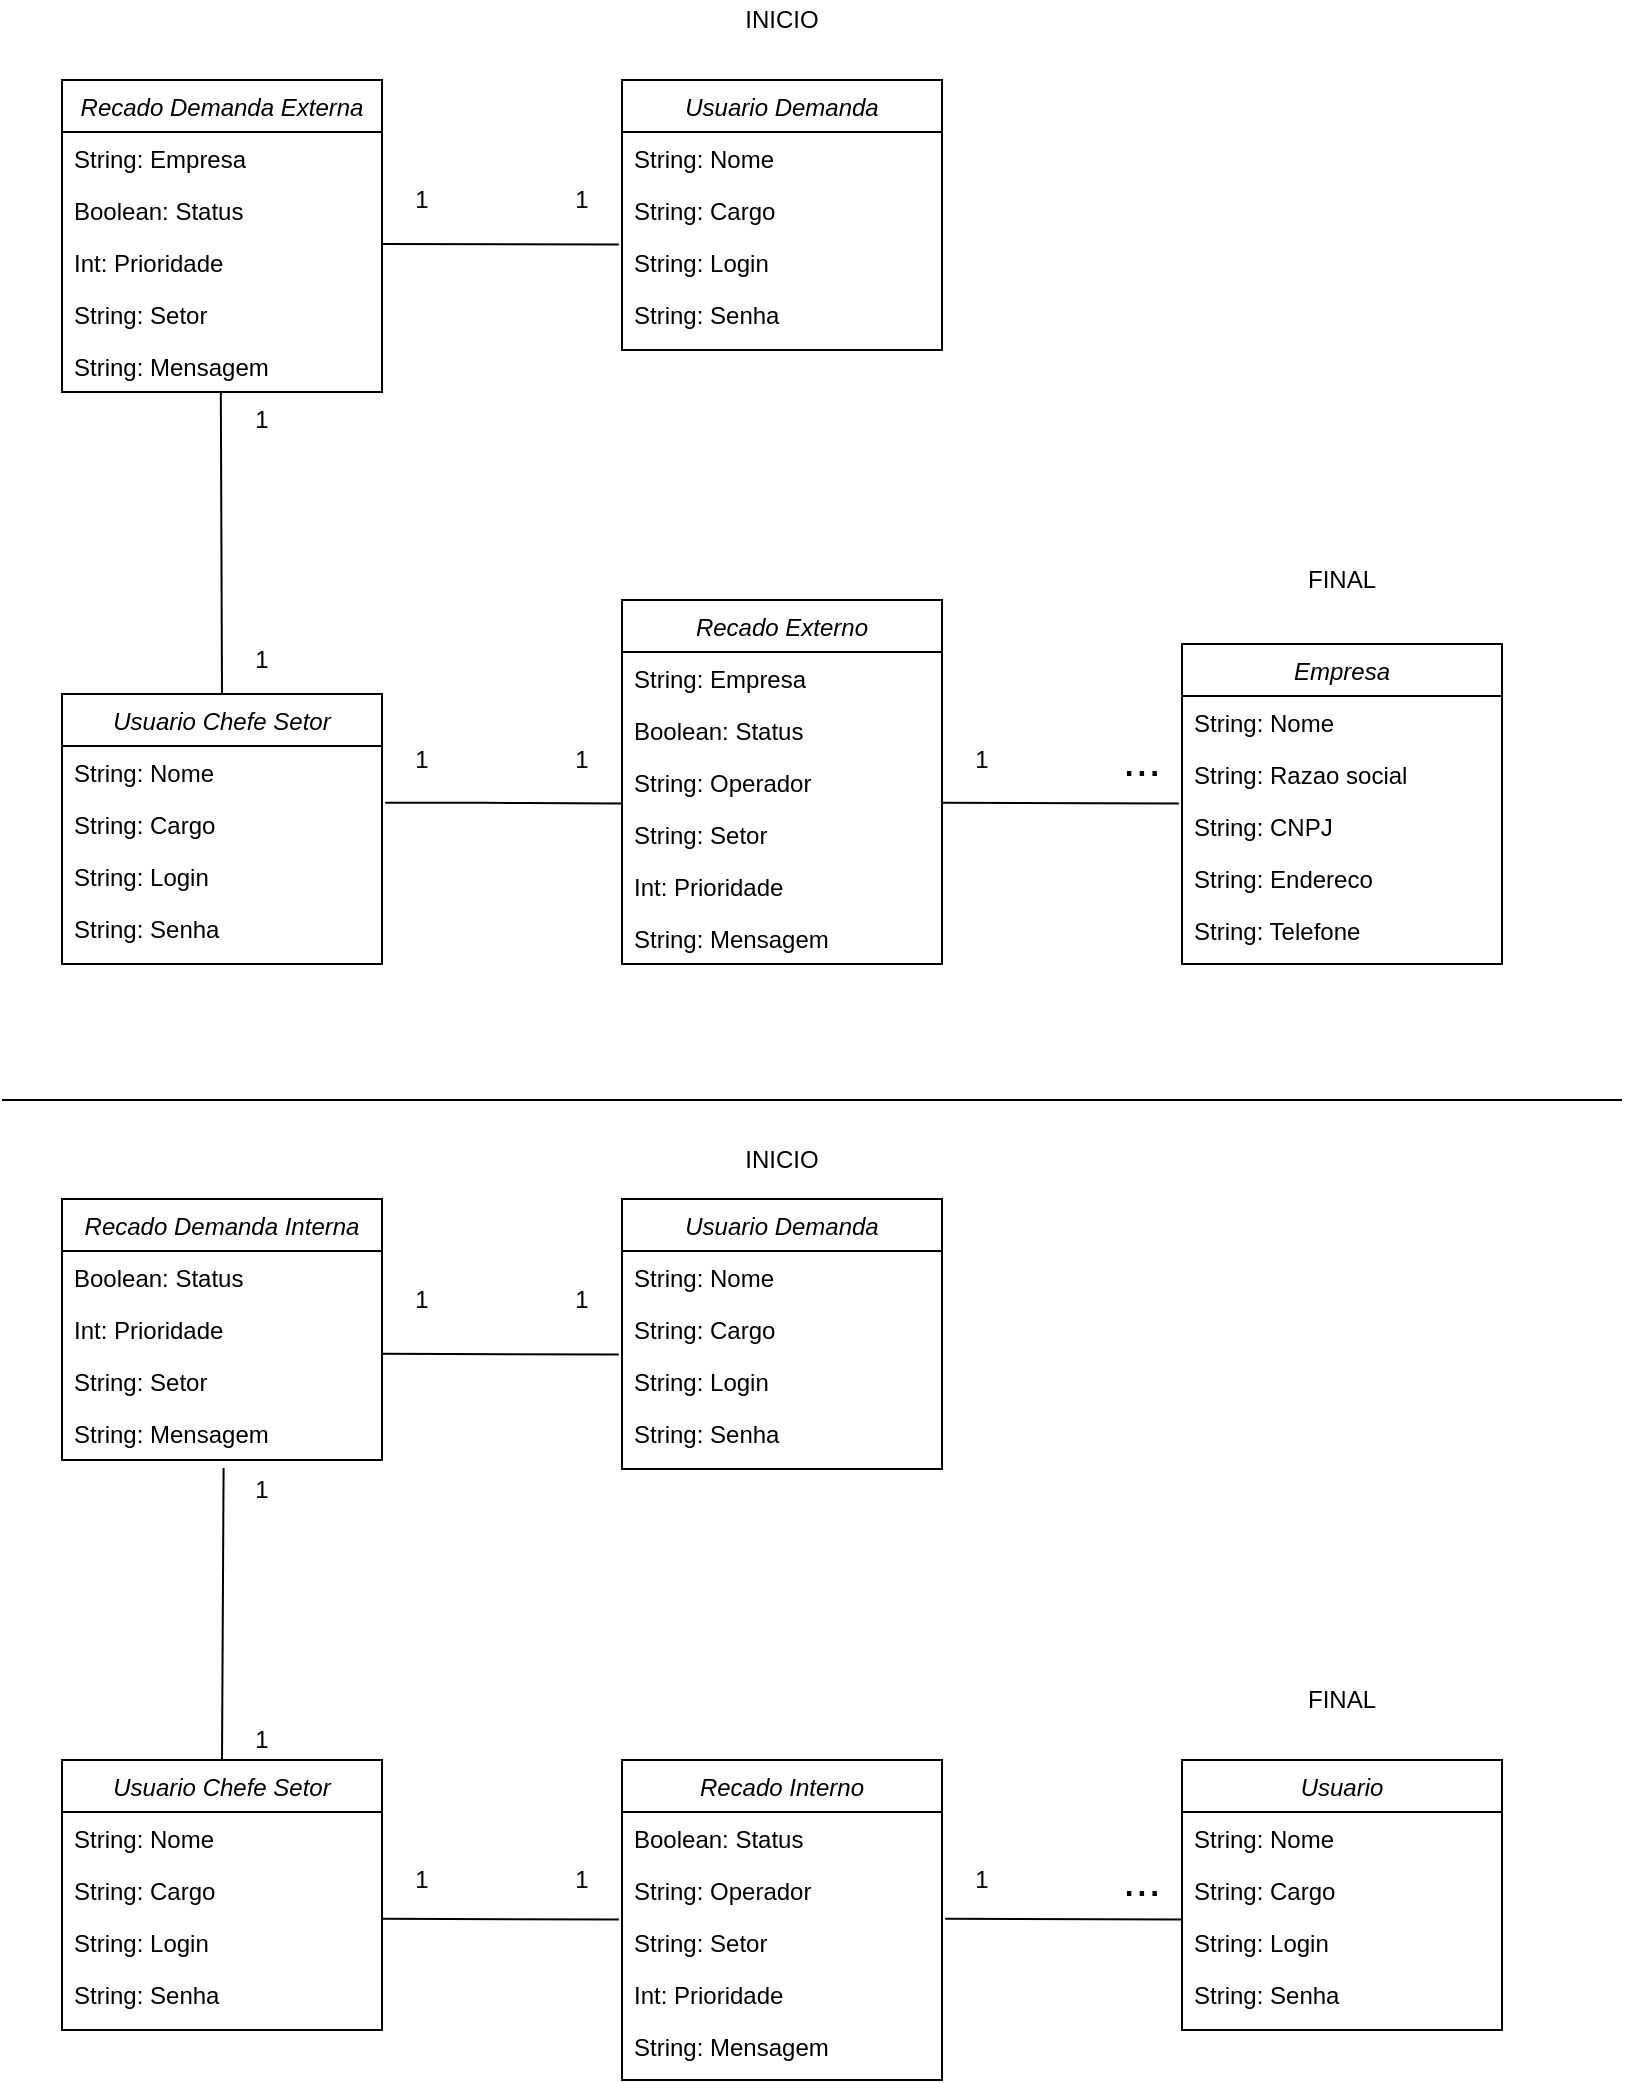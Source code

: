 <mxfile version="14.7.3" type="github">
  <diagram id="C5RBs43oDa-KdzZeNtuy" name="Page-1">
    <mxGraphModel dx="958" dy="813" grid="1" gridSize="10" guides="1" tooltips="1" connect="1" arrows="1" fold="1" page="1" pageScale="1" pageWidth="827" pageHeight="1169" math="0" shadow="0">
      <root>
        <mxCell id="WIyWlLk6GJQsqaUBKTNV-0" />
        <mxCell id="WIyWlLk6GJQsqaUBKTNV-1" parent="WIyWlLk6GJQsqaUBKTNV-0" />
        <mxCell id="IXz7zbhXyKt6bd04dzmx-12" value="Recado Externo" style="swimlane;fontStyle=2;align=center;verticalAlign=top;childLayout=stackLayout;horizontal=1;startSize=26;horizontalStack=0;resizeParent=1;resizeLast=0;collapsible=1;marginBottom=0;rounded=0;shadow=0;strokeWidth=1;" vertex="1" parent="WIyWlLk6GJQsqaUBKTNV-1">
          <mxGeometry x="320" y="340" width="160" height="182" as="geometry">
            <mxRectangle x="230" y="140" width="160" height="26" as="alternateBounds" />
          </mxGeometry>
        </mxCell>
        <mxCell id="IXz7zbhXyKt6bd04dzmx-13" value="String: Empresa&#xa;" style="text;align=left;verticalAlign=top;spacingLeft=4;spacingRight=4;overflow=hidden;rotatable=0;points=[[0,0.5],[1,0.5]];portConstraint=eastwest;" vertex="1" parent="IXz7zbhXyKt6bd04dzmx-12">
          <mxGeometry y="26" width="160" height="26" as="geometry" />
        </mxCell>
        <mxCell id="IXz7zbhXyKt6bd04dzmx-14" value="Boolean: Status" style="text;align=left;verticalAlign=top;spacingLeft=4;spacingRight=4;overflow=hidden;rotatable=0;points=[[0,0.5],[1,0.5]];portConstraint=eastwest;rounded=0;shadow=0;html=0;" vertex="1" parent="IXz7zbhXyKt6bd04dzmx-12">
          <mxGeometry y="52" width="160" height="26" as="geometry" />
        </mxCell>
        <mxCell id="IXz7zbhXyKt6bd04dzmx-15" value="String: Operador" style="text;align=left;verticalAlign=top;spacingLeft=4;spacingRight=4;overflow=hidden;rotatable=0;points=[[0,0.5],[1,0.5]];portConstraint=eastwest;rounded=0;shadow=0;html=0;" vertex="1" parent="IXz7zbhXyKt6bd04dzmx-12">
          <mxGeometry y="78" width="160" height="26" as="geometry" />
        </mxCell>
        <mxCell id="IXz7zbhXyKt6bd04dzmx-29" value="String: Setor" style="text;align=left;verticalAlign=top;spacingLeft=4;spacingRight=4;overflow=hidden;rotatable=0;points=[[0,0.5],[1,0.5]];portConstraint=eastwest;rounded=0;shadow=0;html=0;" vertex="1" parent="IXz7zbhXyKt6bd04dzmx-12">
          <mxGeometry y="104" width="160" height="26" as="geometry" />
        </mxCell>
        <mxCell id="IXz7zbhXyKt6bd04dzmx-30" value="Int: Prioridade" style="text;align=left;verticalAlign=top;spacingLeft=4;spacingRight=4;overflow=hidden;rotatable=0;points=[[0,0.5],[1,0.5]];portConstraint=eastwest;rounded=0;shadow=0;html=0;" vertex="1" parent="IXz7zbhXyKt6bd04dzmx-12">
          <mxGeometry y="130" width="160" height="26" as="geometry" />
        </mxCell>
        <mxCell id="IXz7zbhXyKt6bd04dzmx-31" value="String: Mensagem" style="text;align=left;verticalAlign=top;spacingLeft=4;spacingRight=4;overflow=hidden;rotatable=0;points=[[0,0.5],[1,0.5]];portConstraint=eastwest;rounded=0;shadow=0;html=0;" vertex="1" parent="IXz7zbhXyKt6bd04dzmx-12">
          <mxGeometry y="156" width="160" height="26" as="geometry" />
        </mxCell>
        <mxCell id="IXz7zbhXyKt6bd04dzmx-18" value="Empresa" style="swimlane;fontStyle=2;align=center;verticalAlign=top;childLayout=stackLayout;horizontal=1;startSize=26;horizontalStack=0;resizeParent=1;resizeLast=0;collapsible=1;marginBottom=0;rounded=0;shadow=0;strokeWidth=1;" vertex="1" parent="WIyWlLk6GJQsqaUBKTNV-1">
          <mxGeometry x="600" y="362" width="160" height="160" as="geometry">
            <mxRectangle x="230" y="140" width="160" height="26" as="alternateBounds" />
          </mxGeometry>
        </mxCell>
        <mxCell id="IXz7zbhXyKt6bd04dzmx-19" value="String: Nome&#xa;" style="text;align=left;verticalAlign=top;spacingLeft=4;spacingRight=4;overflow=hidden;rotatable=0;points=[[0,0.5],[1,0.5]];portConstraint=eastwest;" vertex="1" parent="IXz7zbhXyKt6bd04dzmx-18">
          <mxGeometry y="26" width="160" height="26" as="geometry" />
        </mxCell>
        <mxCell id="IXz7zbhXyKt6bd04dzmx-20" value="String: Razao social" style="text;align=left;verticalAlign=top;spacingLeft=4;spacingRight=4;overflow=hidden;rotatable=0;points=[[0,0.5],[1,0.5]];portConstraint=eastwest;rounded=0;shadow=0;html=0;" vertex="1" parent="IXz7zbhXyKt6bd04dzmx-18">
          <mxGeometry y="52" width="160" height="26" as="geometry" />
        </mxCell>
        <mxCell id="IXz7zbhXyKt6bd04dzmx-21" value="String: CNPJ&#xa;" style="text;align=left;verticalAlign=top;spacingLeft=4;spacingRight=4;overflow=hidden;rotatable=0;points=[[0,0.5],[1,0.5]];portConstraint=eastwest;rounded=0;shadow=0;html=0;" vertex="1" parent="IXz7zbhXyKt6bd04dzmx-18">
          <mxGeometry y="78" width="160" height="26" as="geometry" />
        </mxCell>
        <mxCell id="IXz7zbhXyKt6bd04dzmx-24" value="String: Endereco" style="text;align=left;verticalAlign=top;spacingLeft=4;spacingRight=4;overflow=hidden;rotatable=0;points=[[0,0.5],[1,0.5]];portConstraint=eastwest;rounded=0;shadow=0;html=0;" vertex="1" parent="IXz7zbhXyKt6bd04dzmx-18">
          <mxGeometry y="104" width="160" height="26" as="geometry" />
        </mxCell>
        <mxCell id="IXz7zbhXyKt6bd04dzmx-25" value="String: Telefone" style="text;align=left;verticalAlign=top;spacingLeft=4;spacingRight=4;overflow=hidden;rotatable=0;points=[[0,0.5],[1,0.5]];portConstraint=eastwest;rounded=0;shadow=0;html=0;" vertex="1" parent="IXz7zbhXyKt6bd04dzmx-18">
          <mxGeometry y="130" width="160" height="26" as="geometry" />
        </mxCell>
        <mxCell id="IXz7zbhXyKt6bd04dzmx-33" value="Usuario Chefe Setor" style="swimlane;fontStyle=2;align=center;verticalAlign=top;childLayout=stackLayout;horizontal=1;startSize=26;horizontalStack=0;resizeParent=1;resizeLast=0;collapsible=1;marginBottom=0;rounded=0;shadow=0;strokeWidth=1;" vertex="1" parent="WIyWlLk6GJQsqaUBKTNV-1">
          <mxGeometry x="40" y="387" width="160" height="135" as="geometry">
            <mxRectangle x="230" y="140" width="160" height="26" as="alternateBounds" />
          </mxGeometry>
        </mxCell>
        <mxCell id="IXz7zbhXyKt6bd04dzmx-34" value="String: Nome&#xa;" style="text;align=left;verticalAlign=top;spacingLeft=4;spacingRight=4;overflow=hidden;rotatable=0;points=[[0,0.5],[1,0.5]];portConstraint=eastwest;" vertex="1" parent="IXz7zbhXyKt6bd04dzmx-33">
          <mxGeometry y="26" width="160" height="26" as="geometry" />
        </mxCell>
        <mxCell id="IXz7zbhXyKt6bd04dzmx-35" value="String: Cargo" style="text;align=left;verticalAlign=top;spacingLeft=4;spacingRight=4;overflow=hidden;rotatable=0;points=[[0,0.5],[1,0.5]];portConstraint=eastwest;rounded=0;shadow=0;html=0;" vertex="1" parent="IXz7zbhXyKt6bd04dzmx-33">
          <mxGeometry y="52" width="160" height="26" as="geometry" />
        </mxCell>
        <mxCell id="IXz7zbhXyKt6bd04dzmx-36" value="String: Login" style="text;align=left;verticalAlign=top;spacingLeft=4;spacingRight=4;overflow=hidden;rotatable=0;points=[[0,0.5],[1,0.5]];portConstraint=eastwest;rounded=0;shadow=0;html=0;" vertex="1" parent="IXz7zbhXyKt6bd04dzmx-33">
          <mxGeometry y="78" width="160" height="26" as="geometry" />
        </mxCell>
        <mxCell id="IXz7zbhXyKt6bd04dzmx-37" value="String: Senha" style="text;align=left;verticalAlign=top;spacingLeft=4;spacingRight=4;overflow=hidden;rotatable=0;points=[[0,0.5],[1,0.5]];portConstraint=eastwest;rounded=0;shadow=0;html=0;" vertex="1" parent="IXz7zbhXyKt6bd04dzmx-33">
          <mxGeometry y="104" width="160" height="26" as="geometry" />
        </mxCell>
        <mxCell id="IXz7zbhXyKt6bd04dzmx-65" value="Recado Interno" style="swimlane;fontStyle=2;align=center;verticalAlign=top;childLayout=stackLayout;horizontal=1;startSize=26;horizontalStack=0;resizeParent=1;resizeLast=0;collapsible=1;marginBottom=0;rounded=0;shadow=0;strokeWidth=1;" vertex="1" parent="WIyWlLk6GJQsqaUBKTNV-1">
          <mxGeometry x="320" y="920" width="160" height="160" as="geometry">
            <mxRectangle x="230" y="140" width="160" height="26" as="alternateBounds" />
          </mxGeometry>
        </mxCell>
        <mxCell id="IXz7zbhXyKt6bd04dzmx-67" value="Boolean: Status" style="text;align=left;verticalAlign=top;spacingLeft=4;spacingRight=4;overflow=hidden;rotatable=0;points=[[0,0.5],[1,0.5]];portConstraint=eastwest;rounded=0;shadow=0;html=0;" vertex="1" parent="IXz7zbhXyKt6bd04dzmx-65">
          <mxGeometry y="26" width="160" height="26" as="geometry" />
        </mxCell>
        <mxCell id="IXz7zbhXyKt6bd04dzmx-68" value="String: Operador" style="text;align=left;verticalAlign=top;spacingLeft=4;spacingRight=4;overflow=hidden;rotatable=0;points=[[0,0.5],[1,0.5]];portConstraint=eastwest;rounded=0;shadow=0;html=0;" vertex="1" parent="IXz7zbhXyKt6bd04dzmx-65">
          <mxGeometry y="52" width="160" height="26" as="geometry" />
        </mxCell>
        <mxCell id="IXz7zbhXyKt6bd04dzmx-69" value="String: Setor" style="text;align=left;verticalAlign=top;spacingLeft=4;spacingRight=4;overflow=hidden;rotatable=0;points=[[0,0.5],[1,0.5]];portConstraint=eastwest;rounded=0;shadow=0;html=0;" vertex="1" parent="IXz7zbhXyKt6bd04dzmx-65">
          <mxGeometry y="78" width="160" height="26" as="geometry" />
        </mxCell>
        <mxCell id="IXz7zbhXyKt6bd04dzmx-70" value="Int: Prioridade" style="text;align=left;verticalAlign=top;spacingLeft=4;spacingRight=4;overflow=hidden;rotatable=0;points=[[0,0.5],[1,0.5]];portConstraint=eastwest;rounded=0;shadow=0;html=0;" vertex="1" parent="IXz7zbhXyKt6bd04dzmx-65">
          <mxGeometry y="104" width="160" height="26" as="geometry" />
        </mxCell>
        <mxCell id="IXz7zbhXyKt6bd04dzmx-71" value="String: Mensagem" style="text;align=left;verticalAlign=top;spacingLeft=4;spacingRight=4;overflow=hidden;rotatable=0;points=[[0,0.5],[1,0.5]];portConstraint=eastwest;rounded=0;shadow=0;html=0;" vertex="1" parent="IXz7zbhXyKt6bd04dzmx-65">
          <mxGeometry y="130" width="160" height="26" as="geometry" />
        </mxCell>
        <mxCell id="IXz7zbhXyKt6bd04dzmx-85" value="Recado Demanda Externa" style="swimlane;fontStyle=2;align=center;verticalAlign=top;childLayout=stackLayout;horizontal=1;startSize=26;horizontalStack=0;resizeParent=1;resizeLast=0;collapsible=1;marginBottom=0;rounded=0;shadow=0;strokeWidth=1;" vertex="1" parent="WIyWlLk6GJQsqaUBKTNV-1">
          <mxGeometry x="40" y="80" width="160" height="156" as="geometry">
            <mxRectangle x="230" y="140" width="160" height="26" as="alternateBounds" />
          </mxGeometry>
        </mxCell>
        <mxCell id="IXz7zbhXyKt6bd04dzmx-86" value="String: Empresa" style="text;align=left;verticalAlign=top;spacingLeft=4;spacingRight=4;overflow=hidden;rotatable=0;points=[[0,0.5],[1,0.5]];portConstraint=eastwest;rounded=0;shadow=0;html=0;" vertex="1" parent="IXz7zbhXyKt6bd04dzmx-85">
          <mxGeometry y="26" width="160" height="26" as="geometry" />
        </mxCell>
        <mxCell id="IXz7zbhXyKt6bd04dzmx-87" value="Boolean: Status" style="text;align=left;verticalAlign=top;spacingLeft=4;spacingRight=4;overflow=hidden;rotatable=0;points=[[0,0.5],[1,0.5]];portConstraint=eastwest;rounded=0;shadow=0;html=0;" vertex="1" parent="IXz7zbhXyKt6bd04dzmx-85">
          <mxGeometry y="52" width="160" height="26" as="geometry" />
        </mxCell>
        <mxCell id="IXz7zbhXyKt6bd04dzmx-88" value="Int: Prioridade" style="text;align=left;verticalAlign=top;spacingLeft=4;spacingRight=4;overflow=hidden;rotatable=0;points=[[0,0.5],[1,0.5]];portConstraint=eastwest;rounded=0;shadow=0;html=0;" vertex="1" parent="IXz7zbhXyKt6bd04dzmx-85">
          <mxGeometry y="78" width="160" height="26" as="geometry" />
        </mxCell>
        <mxCell id="IXz7zbhXyKt6bd04dzmx-89" value="String: Setor" style="text;align=left;verticalAlign=top;spacingLeft=4;spacingRight=4;overflow=hidden;rotatable=0;points=[[0,0.5],[1,0.5]];portConstraint=eastwest;rounded=0;shadow=0;html=0;" vertex="1" parent="IXz7zbhXyKt6bd04dzmx-85">
          <mxGeometry y="104" width="160" height="26" as="geometry" />
        </mxCell>
        <mxCell id="IXz7zbhXyKt6bd04dzmx-90" value="String: Mensagem" style="text;align=left;verticalAlign=top;spacingLeft=4;spacingRight=4;overflow=hidden;rotatable=0;points=[[0,0.5],[1,0.5]];portConstraint=eastwest;rounded=0;shadow=0;html=0;" vertex="1" parent="IXz7zbhXyKt6bd04dzmx-85">
          <mxGeometry y="130" width="160" height="26" as="geometry" />
        </mxCell>
        <mxCell id="IXz7zbhXyKt6bd04dzmx-91" value="Usuario Demanda" style="swimlane;fontStyle=2;align=center;verticalAlign=top;childLayout=stackLayout;horizontal=1;startSize=26;horizontalStack=0;resizeParent=1;resizeLast=0;collapsible=1;marginBottom=0;rounded=0;shadow=0;strokeWidth=1;" vertex="1" parent="WIyWlLk6GJQsqaUBKTNV-1">
          <mxGeometry x="320" y="80" width="160" height="135" as="geometry">
            <mxRectangle x="230" y="140" width="160" height="26" as="alternateBounds" />
          </mxGeometry>
        </mxCell>
        <mxCell id="IXz7zbhXyKt6bd04dzmx-92" value="String: Nome&#xa;" style="text;align=left;verticalAlign=top;spacingLeft=4;spacingRight=4;overflow=hidden;rotatable=0;points=[[0,0.5],[1,0.5]];portConstraint=eastwest;" vertex="1" parent="IXz7zbhXyKt6bd04dzmx-91">
          <mxGeometry y="26" width="160" height="26" as="geometry" />
        </mxCell>
        <mxCell id="IXz7zbhXyKt6bd04dzmx-93" value="String: Cargo" style="text;align=left;verticalAlign=top;spacingLeft=4;spacingRight=4;overflow=hidden;rotatable=0;points=[[0,0.5],[1,0.5]];portConstraint=eastwest;rounded=0;shadow=0;html=0;" vertex="1" parent="IXz7zbhXyKt6bd04dzmx-91">
          <mxGeometry y="52" width="160" height="26" as="geometry" />
        </mxCell>
        <mxCell id="IXz7zbhXyKt6bd04dzmx-94" value="String: Login" style="text;align=left;verticalAlign=top;spacingLeft=4;spacingRight=4;overflow=hidden;rotatable=0;points=[[0,0.5],[1,0.5]];portConstraint=eastwest;rounded=0;shadow=0;html=0;" vertex="1" parent="IXz7zbhXyKt6bd04dzmx-91">
          <mxGeometry y="78" width="160" height="26" as="geometry" />
        </mxCell>
        <mxCell id="IXz7zbhXyKt6bd04dzmx-95" value="String: Senha" style="text;align=left;verticalAlign=top;spacingLeft=4;spacingRight=4;overflow=hidden;rotatable=0;points=[[0,0.5],[1,0.5]];portConstraint=eastwest;rounded=0;shadow=0;html=0;" vertex="1" parent="IXz7zbhXyKt6bd04dzmx-91">
          <mxGeometry y="104" width="160" height="26" as="geometry" />
        </mxCell>
        <mxCell id="IXz7zbhXyKt6bd04dzmx-100" value="" style="endArrow=none;html=1;" edge="1" parent="WIyWlLk6GJQsqaUBKTNV-1">
          <mxGeometry width="50" height="50" relative="1" as="geometry">
            <mxPoint x="10" y="590" as="sourcePoint" />
            <mxPoint x="820" y="590" as="targetPoint" />
          </mxGeometry>
        </mxCell>
        <mxCell id="IXz7zbhXyKt6bd04dzmx-101" value="Recado Demanda Interna" style="swimlane;fontStyle=2;align=center;verticalAlign=top;childLayout=stackLayout;horizontal=1;startSize=26;horizontalStack=0;resizeParent=1;resizeLast=0;collapsible=1;marginBottom=0;rounded=0;shadow=0;strokeWidth=1;" vertex="1" parent="WIyWlLk6GJQsqaUBKTNV-1">
          <mxGeometry x="40" y="639.5" width="160" height="130.5" as="geometry">
            <mxRectangle x="230" y="140" width="160" height="26" as="alternateBounds" />
          </mxGeometry>
        </mxCell>
        <mxCell id="IXz7zbhXyKt6bd04dzmx-103" value="Boolean: Status" style="text;align=left;verticalAlign=top;spacingLeft=4;spacingRight=4;overflow=hidden;rotatable=0;points=[[0,0.5],[1,0.5]];portConstraint=eastwest;rounded=0;shadow=0;html=0;" vertex="1" parent="IXz7zbhXyKt6bd04dzmx-101">
          <mxGeometry y="26" width="160" height="26" as="geometry" />
        </mxCell>
        <mxCell id="IXz7zbhXyKt6bd04dzmx-104" value="Int: Prioridade" style="text;align=left;verticalAlign=top;spacingLeft=4;spacingRight=4;overflow=hidden;rotatable=0;points=[[0,0.5],[1,0.5]];portConstraint=eastwest;rounded=0;shadow=0;html=0;" vertex="1" parent="IXz7zbhXyKt6bd04dzmx-101">
          <mxGeometry y="52" width="160" height="26" as="geometry" />
        </mxCell>
        <mxCell id="IXz7zbhXyKt6bd04dzmx-105" value="String: Setor" style="text;align=left;verticalAlign=top;spacingLeft=4;spacingRight=4;overflow=hidden;rotatable=0;points=[[0,0.5],[1,0.5]];portConstraint=eastwest;rounded=0;shadow=0;html=0;" vertex="1" parent="IXz7zbhXyKt6bd04dzmx-101">
          <mxGeometry y="78" width="160" height="26" as="geometry" />
        </mxCell>
        <mxCell id="IXz7zbhXyKt6bd04dzmx-106" value="String: Mensagem" style="text;align=left;verticalAlign=top;spacingLeft=4;spacingRight=4;overflow=hidden;rotatable=0;points=[[0,0.5],[1,0.5]];portConstraint=eastwest;rounded=0;shadow=0;html=0;" vertex="1" parent="IXz7zbhXyKt6bd04dzmx-101">
          <mxGeometry y="104" width="160" height="26" as="geometry" />
        </mxCell>
        <mxCell id="IXz7zbhXyKt6bd04dzmx-107" value="Usuario Demanda" style="swimlane;fontStyle=2;align=center;verticalAlign=top;childLayout=stackLayout;horizontal=1;startSize=26;horizontalStack=0;resizeParent=1;resizeLast=0;collapsible=1;marginBottom=0;rounded=0;shadow=0;strokeWidth=1;" vertex="1" parent="WIyWlLk6GJQsqaUBKTNV-1">
          <mxGeometry x="320" y="639.5" width="160" height="135" as="geometry">
            <mxRectangle x="230" y="140" width="160" height="26" as="alternateBounds" />
          </mxGeometry>
        </mxCell>
        <mxCell id="IXz7zbhXyKt6bd04dzmx-108" value="String: Nome&#xa;" style="text;align=left;verticalAlign=top;spacingLeft=4;spacingRight=4;overflow=hidden;rotatable=0;points=[[0,0.5],[1,0.5]];portConstraint=eastwest;" vertex="1" parent="IXz7zbhXyKt6bd04dzmx-107">
          <mxGeometry y="26" width="160" height="26" as="geometry" />
        </mxCell>
        <mxCell id="IXz7zbhXyKt6bd04dzmx-109" value="String: Cargo" style="text;align=left;verticalAlign=top;spacingLeft=4;spacingRight=4;overflow=hidden;rotatable=0;points=[[0,0.5],[1,0.5]];portConstraint=eastwest;rounded=0;shadow=0;html=0;" vertex="1" parent="IXz7zbhXyKt6bd04dzmx-107">
          <mxGeometry y="52" width="160" height="26" as="geometry" />
        </mxCell>
        <mxCell id="IXz7zbhXyKt6bd04dzmx-110" value="String: Login" style="text;align=left;verticalAlign=top;spacingLeft=4;spacingRight=4;overflow=hidden;rotatable=0;points=[[0,0.5],[1,0.5]];portConstraint=eastwest;rounded=0;shadow=0;html=0;" vertex="1" parent="IXz7zbhXyKt6bd04dzmx-107">
          <mxGeometry y="78" width="160" height="26" as="geometry" />
        </mxCell>
        <mxCell id="IXz7zbhXyKt6bd04dzmx-111" value="String: Senha" style="text;align=left;verticalAlign=top;spacingLeft=4;spacingRight=4;overflow=hidden;rotatable=0;points=[[0,0.5],[1,0.5]];portConstraint=eastwest;rounded=0;shadow=0;html=0;" vertex="1" parent="IXz7zbhXyKt6bd04dzmx-107">
          <mxGeometry y="104" width="160" height="26" as="geometry" />
        </mxCell>
        <mxCell id="IXz7zbhXyKt6bd04dzmx-112" value="Usuario Chefe Setor" style="swimlane;fontStyle=2;align=center;verticalAlign=top;childLayout=stackLayout;horizontal=1;startSize=26;horizontalStack=0;resizeParent=1;resizeLast=0;collapsible=1;marginBottom=0;rounded=0;shadow=0;strokeWidth=1;" vertex="1" parent="WIyWlLk6GJQsqaUBKTNV-1">
          <mxGeometry x="40" y="920" width="160" height="135" as="geometry">
            <mxRectangle x="230" y="140" width="160" height="26" as="alternateBounds" />
          </mxGeometry>
        </mxCell>
        <mxCell id="IXz7zbhXyKt6bd04dzmx-113" value="String: Nome&#xa;" style="text;align=left;verticalAlign=top;spacingLeft=4;spacingRight=4;overflow=hidden;rotatable=0;points=[[0,0.5],[1,0.5]];portConstraint=eastwest;" vertex="1" parent="IXz7zbhXyKt6bd04dzmx-112">
          <mxGeometry y="26" width="160" height="26" as="geometry" />
        </mxCell>
        <mxCell id="IXz7zbhXyKt6bd04dzmx-114" value="String: Cargo" style="text;align=left;verticalAlign=top;spacingLeft=4;spacingRight=4;overflow=hidden;rotatable=0;points=[[0,0.5],[1,0.5]];portConstraint=eastwest;rounded=0;shadow=0;html=0;" vertex="1" parent="IXz7zbhXyKt6bd04dzmx-112">
          <mxGeometry y="52" width="160" height="26" as="geometry" />
        </mxCell>
        <mxCell id="IXz7zbhXyKt6bd04dzmx-115" value="String: Login" style="text;align=left;verticalAlign=top;spacingLeft=4;spacingRight=4;overflow=hidden;rotatable=0;points=[[0,0.5],[1,0.5]];portConstraint=eastwest;rounded=0;shadow=0;html=0;" vertex="1" parent="IXz7zbhXyKt6bd04dzmx-112">
          <mxGeometry y="78" width="160" height="26" as="geometry" />
        </mxCell>
        <mxCell id="IXz7zbhXyKt6bd04dzmx-116" value="String: Senha" style="text;align=left;verticalAlign=top;spacingLeft=4;spacingRight=4;overflow=hidden;rotatable=0;points=[[0,0.5],[1,0.5]];portConstraint=eastwest;rounded=0;shadow=0;html=0;" vertex="1" parent="IXz7zbhXyKt6bd04dzmx-112">
          <mxGeometry y="104" width="160" height="26" as="geometry" />
        </mxCell>
        <mxCell id="IXz7zbhXyKt6bd04dzmx-117" value="Usuario" style="swimlane;fontStyle=2;align=center;verticalAlign=top;childLayout=stackLayout;horizontal=1;startSize=26;horizontalStack=0;resizeParent=1;resizeLast=0;collapsible=1;marginBottom=0;rounded=0;shadow=0;strokeWidth=1;" vertex="1" parent="WIyWlLk6GJQsqaUBKTNV-1">
          <mxGeometry x="600" y="920" width="160" height="135" as="geometry">
            <mxRectangle x="230" y="140" width="160" height="26" as="alternateBounds" />
          </mxGeometry>
        </mxCell>
        <mxCell id="IXz7zbhXyKt6bd04dzmx-118" value="String: Nome&#xa;" style="text;align=left;verticalAlign=top;spacingLeft=4;spacingRight=4;overflow=hidden;rotatable=0;points=[[0,0.5],[1,0.5]];portConstraint=eastwest;" vertex="1" parent="IXz7zbhXyKt6bd04dzmx-117">
          <mxGeometry y="26" width="160" height="26" as="geometry" />
        </mxCell>
        <mxCell id="IXz7zbhXyKt6bd04dzmx-119" value="String: Cargo" style="text;align=left;verticalAlign=top;spacingLeft=4;spacingRight=4;overflow=hidden;rotatable=0;points=[[0,0.5],[1,0.5]];portConstraint=eastwest;rounded=0;shadow=0;html=0;" vertex="1" parent="IXz7zbhXyKt6bd04dzmx-117">
          <mxGeometry y="52" width="160" height="26" as="geometry" />
        </mxCell>
        <mxCell id="IXz7zbhXyKt6bd04dzmx-120" value="String: Login" style="text;align=left;verticalAlign=top;spacingLeft=4;spacingRight=4;overflow=hidden;rotatable=0;points=[[0,0.5],[1,0.5]];portConstraint=eastwest;rounded=0;shadow=0;html=0;" vertex="1" parent="IXz7zbhXyKt6bd04dzmx-117">
          <mxGeometry y="78" width="160" height="26" as="geometry" />
        </mxCell>
        <mxCell id="IXz7zbhXyKt6bd04dzmx-121" value="String: Senha" style="text;align=left;verticalAlign=top;spacingLeft=4;spacingRight=4;overflow=hidden;rotatable=0;points=[[0,0.5],[1,0.5]];portConstraint=eastwest;rounded=0;shadow=0;html=0;" vertex="1" parent="IXz7zbhXyKt6bd04dzmx-117">
          <mxGeometry y="104" width="160" height="26" as="geometry" />
        </mxCell>
        <mxCell id="IXz7zbhXyKt6bd04dzmx-122" value="" style="endArrow=none;html=1;entryX=-0.01;entryY=0.165;entryDx=0;entryDy=0;entryPerimeter=0;" edge="1" parent="WIyWlLk6GJQsqaUBKTNV-1" target="IXz7zbhXyKt6bd04dzmx-94">
          <mxGeometry width="50" height="50" relative="1" as="geometry">
            <mxPoint x="200" y="162" as="sourcePoint" />
            <mxPoint x="360" y="180" as="targetPoint" />
          </mxGeometry>
        </mxCell>
        <mxCell id="IXz7zbhXyKt6bd04dzmx-123" value="" style="endArrow=none;html=1;entryX=-0.01;entryY=0.165;entryDx=0;entryDy=0;entryPerimeter=0;" edge="1" parent="WIyWlLk6GJQsqaUBKTNV-1">
          <mxGeometry width="50" height="50" relative="1" as="geometry">
            <mxPoint x="201.6" y="441.41" as="sourcePoint" />
            <mxPoint x="320.0" y="441.7" as="targetPoint" />
            <Array as="points">
              <mxPoint x="261.6" y="441.41" />
            </Array>
          </mxGeometry>
        </mxCell>
        <mxCell id="IXz7zbhXyKt6bd04dzmx-124" value="" style="endArrow=none;html=1;entryX=-0.01;entryY=0.165;entryDx=0;entryDy=0;entryPerimeter=0;" edge="1" parent="WIyWlLk6GJQsqaUBKTNV-1">
          <mxGeometry width="50" height="50" relative="1" as="geometry">
            <mxPoint x="480" y="441.41" as="sourcePoint" />
            <mxPoint x="598.4" y="441.7" as="targetPoint" />
          </mxGeometry>
        </mxCell>
        <mxCell id="IXz7zbhXyKt6bd04dzmx-125" value="" style="endArrow=none;html=1;entryX=0.5;entryY=0;entryDx=0;entryDy=0;" edge="1" parent="WIyWlLk6GJQsqaUBKTNV-1" target="IXz7zbhXyKt6bd04dzmx-33">
          <mxGeometry width="50" height="50" relative="1" as="geometry">
            <mxPoint x="119.41" y="236" as="sourcePoint" />
            <mxPoint x="119.41" y="324" as="targetPoint" />
          </mxGeometry>
        </mxCell>
        <mxCell id="IXz7zbhXyKt6bd04dzmx-126" value="INICIO" style="text;html=1;strokeColor=none;fillColor=none;align=center;verticalAlign=middle;whiteSpace=wrap;rounded=0;" vertex="1" parent="WIyWlLk6GJQsqaUBKTNV-1">
          <mxGeometry x="380" y="40" width="40" height="20" as="geometry" />
        </mxCell>
        <mxCell id="IXz7zbhXyKt6bd04dzmx-127" value="FINAL" style="text;html=1;strokeColor=none;fillColor=none;align=center;verticalAlign=middle;whiteSpace=wrap;rounded=0;" vertex="1" parent="WIyWlLk6GJQsqaUBKTNV-1">
          <mxGeometry x="660" y="320" width="40" height="20" as="geometry" />
        </mxCell>
        <mxCell id="IXz7zbhXyKt6bd04dzmx-128" value="FINAL" style="text;html=1;strokeColor=none;fillColor=none;align=center;verticalAlign=middle;whiteSpace=wrap;rounded=0;" vertex="1" parent="WIyWlLk6GJQsqaUBKTNV-1">
          <mxGeometry x="660" y="880" width="40" height="20" as="geometry" />
        </mxCell>
        <mxCell id="IXz7zbhXyKt6bd04dzmx-129" value="INICIO" style="text;html=1;strokeColor=none;fillColor=none;align=center;verticalAlign=middle;whiteSpace=wrap;rounded=0;" vertex="1" parent="WIyWlLk6GJQsqaUBKTNV-1">
          <mxGeometry x="380" y="610" width="40" height="20" as="geometry" />
        </mxCell>
        <mxCell id="IXz7zbhXyKt6bd04dzmx-130" value="" style="endArrow=none;html=1;entryX=-0.01;entryY=0.165;entryDx=0;entryDy=0;entryPerimeter=0;" edge="1" parent="WIyWlLk6GJQsqaUBKTNV-1">
          <mxGeometry width="50" height="50" relative="1" as="geometry">
            <mxPoint x="200" y="716.91" as="sourcePoint" />
            <mxPoint x="318.4" y="717.2" as="targetPoint" />
          </mxGeometry>
        </mxCell>
        <mxCell id="IXz7zbhXyKt6bd04dzmx-131" value="" style="endArrow=none;html=1;entryX=-0.01;entryY=0.165;entryDx=0;entryDy=0;entryPerimeter=0;" edge="1" parent="WIyWlLk6GJQsqaUBKTNV-1">
          <mxGeometry width="50" height="50" relative="1" as="geometry">
            <mxPoint x="200" y="999.41" as="sourcePoint" />
            <mxPoint x="318.4" y="999.7" as="targetPoint" />
          </mxGeometry>
        </mxCell>
        <mxCell id="IXz7zbhXyKt6bd04dzmx-132" value="" style="endArrow=none;html=1;entryX=-0.01;entryY=0.165;entryDx=0;entryDy=0;entryPerimeter=0;" edge="1" parent="WIyWlLk6GJQsqaUBKTNV-1">
          <mxGeometry width="50" height="50" relative="1" as="geometry">
            <mxPoint x="481.6" y="999.41" as="sourcePoint" />
            <mxPoint x="600.0" y="999.7" as="targetPoint" />
          </mxGeometry>
        </mxCell>
        <mxCell id="IXz7zbhXyKt6bd04dzmx-133" value="" style="endArrow=none;html=1;exitX=0.505;exitY=1.175;exitDx=0;exitDy=0;exitPerimeter=0;" edge="1" parent="WIyWlLk6GJQsqaUBKTNV-1" source="IXz7zbhXyKt6bd04dzmx-106">
          <mxGeometry width="50" height="50" relative="1" as="geometry">
            <mxPoint x="119.41" y="795.5" as="sourcePoint" />
            <mxPoint x="120" y="920" as="targetPoint" />
          </mxGeometry>
        </mxCell>
        <mxCell id="IXz7zbhXyKt6bd04dzmx-134" value="1" style="text;html=1;strokeColor=none;fillColor=none;align=center;verticalAlign=middle;whiteSpace=wrap;rounded=0;" vertex="1" parent="WIyWlLk6GJQsqaUBKTNV-1">
          <mxGeometry x="280" y="130" width="40" height="20" as="geometry" />
        </mxCell>
        <mxCell id="IXz7zbhXyKt6bd04dzmx-136" value="1" style="text;html=1;strokeColor=none;fillColor=none;align=center;verticalAlign=middle;whiteSpace=wrap;rounded=0;" vertex="1" parent="WIyWlLk6GJQsqaUBKTNV-1">
          <mxGeometry x="200" y="130" width="40" height="20" as="geometry" />
        </mxCell>
        <mxCell id="IXz7zbhXyKt6bd04dzmx-137" value="1" style="text;html=1;strokeColor=none;fillColor=none;align=center;verticalAlign=middle;whiteSpace=wrap;rounded=0;" vertex="1" parent="WIyWlLk6GJQsqaUBKTNV-1">
          <mxGeometry x="120" y="240" width="40" height="20" as="geometry" />
        </mxCell>
        <mxCell id="IXz7zbhXyKt6bd04dzmx-138" value="1" style="text;html=1;strokeColor=none;fillColor=none;align=center;verticalAlign=middle;whiteSpace=wrap;rounded=0;" vertex="1" parent="WIyWlLk6GJQsqaUBKTNV-1">
          <mxGeometry x="120" y="360" width="40" height="20" as="geometry" />
        </mxCell>
        <mxCell id="IXz7zbhXyKt6bd04dzmx-139" value="1" style="text;html=1;strokeColor=none;fillColor=none;align=center;verticalAlign=middle;whiteSpace=wrap;rounded=0;" vertex="1" parent="WIyWlLk6GJQsqaUBKTNV-1">
          <mxGeometry x="200" y="410" width="40" height="20" as="geometry" />
        </mxCell>
        <mxCell id="IXz7zbhXyKt6bd04dzmx-140" value="1" style="text;html=1;strokeColor=none;fillColor=none;align=center;verticalAlign=middle;whiteSpace=wrap;rounded=0;" vertex="1" parent="WIyWlLk6GJQsqaUBKTNV-1">
          <mxGeometry x="280" y="410" width="40" height="20" as="geometry" />
        </mxCell>
        <mxCell id="IXz7zbhXyKt6bd04dzmx-141" value="1" style="text;html=1;strokeColor=none;fillColor=none;align=center;verticalAlign=middle;whiteSpace=wrap;rounded=0;" vertex="1" parent="WIyWlLk6GJQsqaUBKTNV-1">
          <mxGeometry x="480" y="410" width="40" height="20" as="geometry" />
        </mxCell>
        <mxCell id="IXz7zbhXyKt6bd04dzmx-142" value="..." style="text;html=1;strokeColor=none;fillColor=none;align=center;verticalAlign=middle;whiteSpace=wrap;rounded=0;fontSize=23;" vertex="1" parent="WIyWlLk6GJQsqaUBKTNV-1">
          <mxGeometry x="560" y="410" width="40" height="20" as="geometry" />
        </mxCell>
        <mxCell id="IXz7zbhXyKt6bd04dzmx-144" value="1" style="text;html=1;strokeColor=none;fillColor=none;align=center;verticalAlign=middle;whiteSpace=wrap;rounded=0;" vertex="1" parent="WIyWlLk6GJQsqaUBKTNV-1">
          <mxGeometry x="280" y="680" width="40" height="20" as="geometry" />
        </mxCell>
        <mxCell id="IXz7zbhXyKt6bd04dzmx-145" value="1" style="text;html=1;strokeColor=none;fillColor=none;align=center;verticalAlign=middle;whiteSpace=wrap;rounded=0;" vertex="1" parent="WIyWlLk6GJQsqaUBKTNV-1">
          <mxGeometry x="200" y="680" width="40" height="20" as="geometry" />
        </mxCell>
        <mxCell id="IXz7zbhXyKt6bd04dzmx-146" value="1" style="text;html=1;strokeColor=none;fillColor=none;align=center;verticalAlign=middle;whiteSpace=wrap;rounded=0;" vertex="1" parent="WIyWlLk6GJQsqaUBKTNV-1">
          <mxGeometry x="120" y="774.5" width="40" height="20" as="geometry" />
        </mxCell>
        <mxCell id="IXz7zbhXyKt6bd04dzmx-147" value="1" style="text;html=1;strokeColor=none;fillColor=none;align=center;verticalAlign=middle;whiteSpace=wrap;rounded=0;" vertex="1" parent="WIyWlLk6GJQsqaUBKTNV-1">
          <mxGeometry x="120" y="900" width="40" height="20" as="geometry" />
        </mxCell>
        <mxCell id="IXz7zbhXyKt6bd04dzmx-148" value="1" style="text;html=1;strokeColor=none;fillColor=none;align=center;verticalAlign=middle;whiteSpace=wrap;rounded=0;" vertex="1" parent="WIyWlLk6GJQsqaUBKTNV-1">
          <mxGeometry x="200" y="970" width="40" height="20" as="geometry" />
        </mxCell>
        <mxCell id="IXz7zbhXyKt6bd04dzmx-149" value="1" style="text;html=1;strokeColor=none;fillColor=none;align=center;verticalAlign=middle;whiteSpace=wrap;rounded=0;" vertex="1" parent="WIyWlLk6GJQsqaUBKTNV-1">
          <mxGeometry x="280" y="970" width="40" height="20" as="geometry" />
        </mxCell>
        <mxCell id="IXz7zbhXyKt6bd04dzmx-150" value="1" style="text;html=1;strokeColor=none;fillColor=none;align=center;verticalAlign=middle;whiteSpace=wrap;rounded=0;" vertex="1" parent="WIyWlLk6GJQsqaUBKTNV-1">
          <mxGeometry x="480" y="970" width="40" height="20" as="geometry" />
        </mxCell>
        <mxCell id="IXz7zbhXyKt6bd04dzmx-152" value="..." style="text;html=1;strokeColor=none;fillColor=none;align=center;verticalAlign=middle;whiteSpace=wrap;rounded=0;fontSize=23;" vertex="1" parent="WIyWlLk6GJQsqaUBKTNV-1">
          <mxGeometry x="560" y="970" width="40" height="20" as="geometry" />
        </mxCell>
      </root>
    </mxGraphModel>
  </diagram>
</mxfile>
